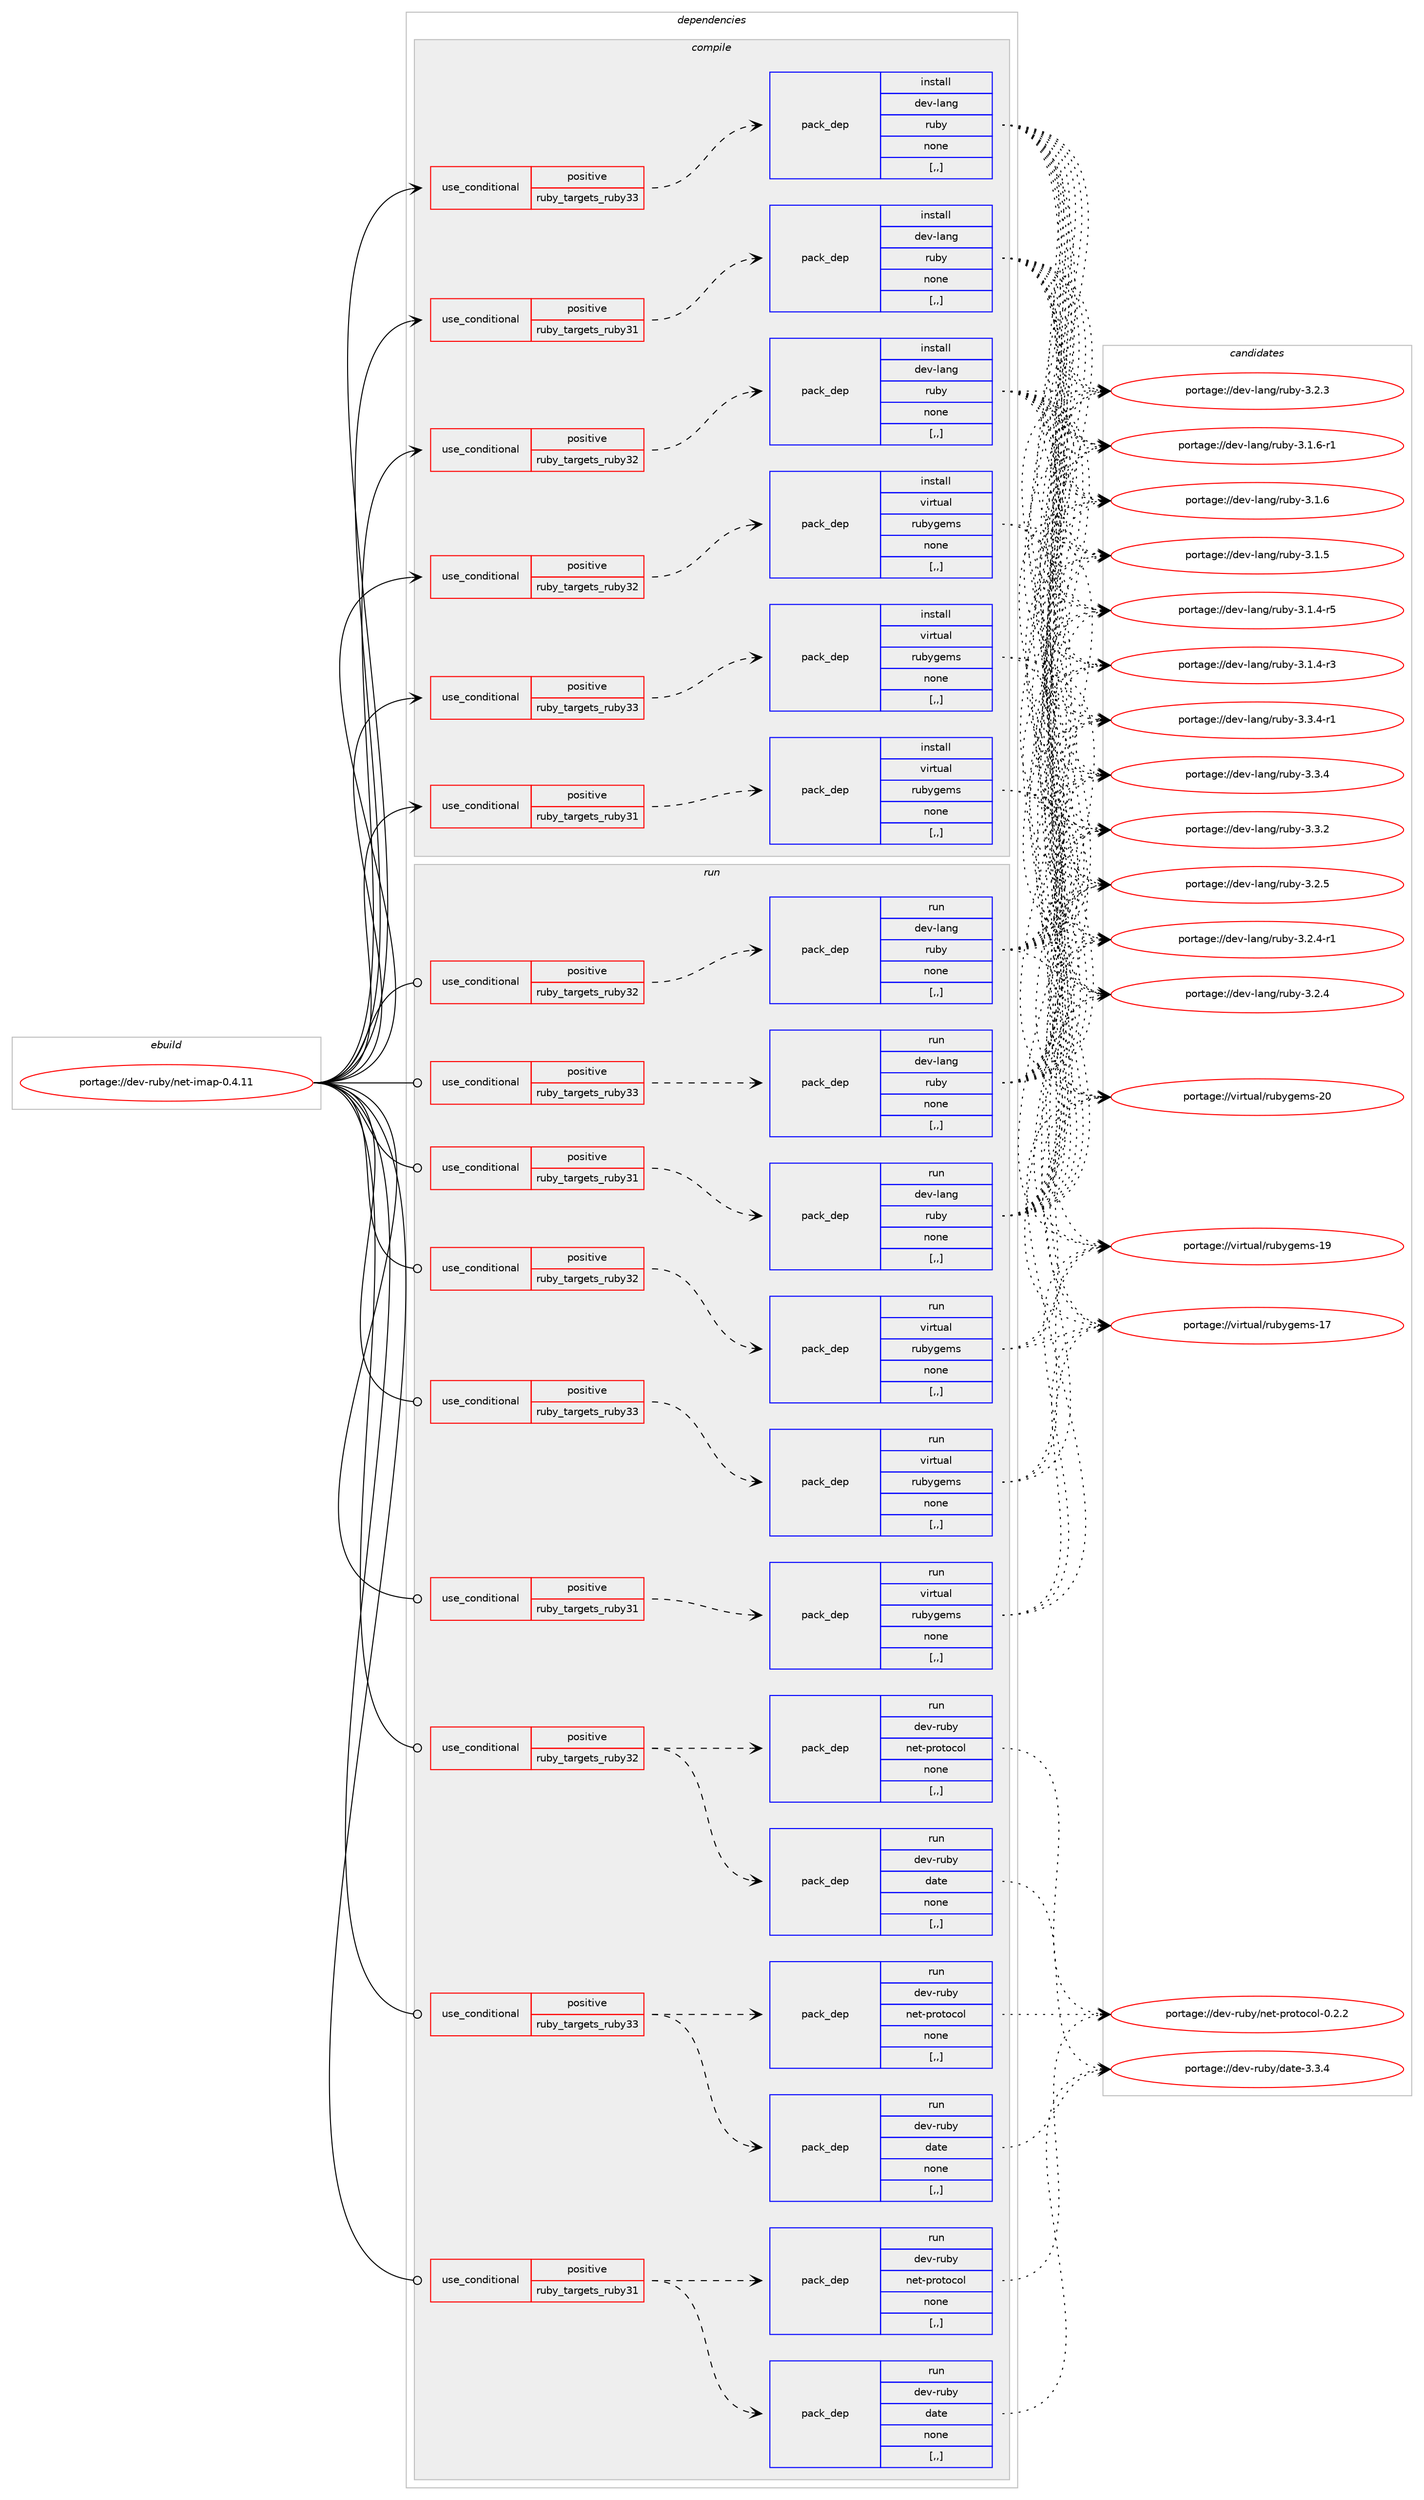 digraph prolog {

# *************
# Graph options
# *************

newrank=true;
concentrate=true;
compound=true;
graph [rankdir=LR,fontname=Helvetica,fontsize=10,ranksep=1.5];#, ranksep=2.5, nodesep=0.2];
edge  [arrowhead=vee];
node  [fontname=Helvetica,fontsize=10];

# **********
# The ebuild
# **********

subgraph cluster_leftcol {
color=gray;
label=<<i>ebuild</i>>;
id [label="portage://dev-ruby/net-imap-0.4.11", color=red, width=4, href="../dev-ruby/net-imap-0.4.11.svg"];
}

# ****************
# The dependencies
# ****************

subgraph cluster_midcol {
color=gray;
label=<<i>dependencies</i>>;
subgraph cluster_compile {
fillcolor="#eeeeee";
style=filled;
label=<<i>compile</i>>;
subgraph cond51607 {
dependency192124 [label=<<TABLE BORDER="0" CELLBORDER="1" CELLSPACING="0" CELLPADDING="4"><TR><TD ROWSPAN="3" CELLPADDING="10">use_conditional</TD></TR><TR><TD>positive</TD></TR><TR><TD>ruby_targets_ruby31</TD></TR></TABLE>>, shape=none, color=red];
subgraph pack139174 {
dependency192125 [label=<<TABLE BORDER="0" CELLBORDER="1" CELLSPACING="0" CELLPADDING="4" WIDTH="220"><TR><TD ROWSPAN="6" CELLPADDING="30">pack_dep</TD></TR><TR><TD WIDTH="110">install</TD></TR><TR><TD>dev-lang</TD></TR><TR><TD>ruby</TD></TR><TR><TD>none</TD></TR><TR><TD>[,,]</TD></TR></TABLE>>, shape=none, color=blue];
}
dependency192124:e -> dependency192125:w [weight=20,style="dashed",arrowhead="vee"];
}
id:e -> dependency192124:w [weight=20,style="solid",arrowhead="vee"];
subgraph cond51608 {
dependency192126 [label=<<TABLE BORDER="0" CELLBORDER="1" CELLSPACING="0" CELLPADDING="4"><TR><TD ROWSPAN="3" CELLPADDING="10">use_conditional</TD></TR><TR><TD>positive</TD></TR><TR><TD>ruby_targets_ruby31</TD></TR></TABLE>>, shape=none, color=red];
subgraph pack139175 {
dependency192127 [label=<<TABLE BORDER="0" CELLBORDER="1" CELLSPACING="0" CELLPADDING="4" WIDTH="220"><TR><TD ROWSPAN="6" CELLPADDING="30">pack_dep</TD></TR><TR><TD WIDTH="110">install</TD></TR><TR><TD>virtual</TD></TR><TR><TD>rubygems</TD></TR><TR><TD>none</TD></TR><TR><TD>[,,]</TD></TR></TABLE>>, shape=none, color=blue];
}
dependency192126:e -> dependency192127:w [weight=20,style="dashed",arrowhead="vee"];
}
id:e -> dependency192126:w [weight=20,style="solid",arrowhead="vee"];
subgraph cond51609 {
dependency192128 [label=<<TABLE BORDER="0" CELLBORDER="1" CELLSPACING="0" CELLPADDING="4"><TR><TD ROWSPAN="3" CELLPADDING="10">use_conditional</TD></TR><TR><TD>positive</TD></TR><TR><TD>ruby_targets_ruby32</TD></TR></TABLE>>, shape=none, color=red];
subgraph pack139176 {
dependency192129 [label=<<TABLE BORDER="0" CELLBORDER="1" CELLSPACING="0" CELLPADDING="4" WIDTH="220"><TR><TD ROWSPAN="6" CELLPADDING="30">pack_dep</TD></TR><TR><TD WIDTH="110">install</TD></TR><TR><TD>dev-lang</TD></TR><TR><TD>ruby</TD></TR><TR><TD>none</TD></TR><TR><TD>[,,]</TD></TR></TABLE>>, shape=none, color=blue];
}
dependency192128:e -> dependency192129:w [weight=20,style="dashed",arrowhead="vee"];
}
id:e -> dependency192128:w [weight=20,style="solid",arrowhead="vee"];
subgraph cond51610 {
dependency192130 [label=<<TABLE BORDER="0" CELLBORDER="1" CELLSPACING="0" CELLPADDING="4"><TR><TD ROWSPAN="3" CELLPADDING="10">use_conditional</TD></TR><TR><TD>positive</TD></TR><TR><TD>ruby_targets_ruby32</TD></TR></TABLE>>, shape=none, color=red];
subgraph pack139177 {
dependency192131 [label=<<TABLE BORDER="0" CELLBORDER="1" CELLSPACING="0" CELLPADDING="4" WIDTH="220"><TR><TD ROWSPAN="6" CELLPADDING="30">pack_dep</TD></TR><TR><TD WIDTH="110">install</TD></TR><TR><TD>virtual</TD></TR><TR><TD>rubygems</TD></TR><TR><TD>none</TD></TR><TR><TD>[,,]</TD></TR></TABLE>>, shape=none, color=blue];
}
dependency192130:e -> dependency192131:w [weight=20,style="dashed",arrowhead="vee"];
}
id:e -> dependency192130:w [weight=20,style="solid",arrowhead="vee"];
subgraph cond51611 {
dependency192132 [label=<<TABLE BORDER="0" CELLBORDER="1" CELLSPACING="0" CELLPADDING="4"><TR><TD ROWSPAN="3" CELLPADDING="10">use_conditional</TD></TR><TR><TD>positive</TD></TR><TR><TD>ruby_targets_ruby33</TD></TR></TABLE>>, shape=none, color=red];
subgraph pack139178 {
dependency192133 [label=<<TABLE BORDER="0" CELLBORDER="1" CELLSPACING="0" CELLPADDING="4" WIDTH="220"><TR><TD ROWSPAN="6" CELLPADDING="30">pack_dep</TD></TR><TR><TD WIDTH="110">install</TD></TR><TR><TD>dev-lang</TD></TR><TR><TD>ruby</TD></TR><TR><TD>none</TD></TR><TR><TD>[,,]</TD></TR></TABLE>>, shape=none, color=blue];
}
dependency192132:e -> dependency192133:w [weight=20,style="dashed",arrowhead="vee"];
}
id:e -> dependency192132:w [weight=20,style="solid",arrowhead="vee"];
subgraph cond51612 {
dependency192134 [label=<<TABLE BORDER="0" CELLBORDER="1" CELLSPACING="0" CELLPADDING="4"><TR><TD ROWSPAN="3" CELLPADDING="10">use_conditional</TD></TR><TR><TD>positive</TD></TR><TR><TD>ruby_targets_ruby33</TD></TR></TABLE>>, shape=none, color=red];
subgraph pack139179 {
dependency192135 [label=<<TABLE BORDER="0" CELLBORDER="1" CELLSPACING="0" CELLPADDING="4" WIDTH="220"><TR><TD ROWSPAN="6" CELLPADDING="30">pack_dep</TD></TR><TR><TD WIDTH="110">install</TD></TR><TR><TD>virtual</TD></TR><TR><TD>rubygems</TD></TR><TR><TD>none</TD></TR><TR><TD>[,,]</TD></TR></TABLE>>, shape=none, color=blue];
}
dependency192134:e -> dependency192135:w [weight=20,style="dashed",arrowhead="vee"];
}
id:e -> dependency192134:w [weight=20,style="solid",arrowhead="vee"];
}
subgraph cluster_compileandrun {
fillcolor="#eeeeee";
style=filled;
label=<<i>compile and run</i>>;
}
subgraph cluster_run {
fillcolor="#eeeeee";
style=filled;
label=<<i>run</i>>;
subgraph cond51613 {
dependency192136 [label=<<TABLE BORDER="0" CELLBORDER="1" CELLSPACING="0" CELLPADDING="4"><TR><TD ROWSPAN="3" CELLPADDING="10">use_conditional</TD></TR><TR><TD>positive</TD></TR><TR><TD>ruby_targets_ruby31</TD></TR></TABLE>>, shape=none, color=red];
subgraph pack139180 {
dependency192137 [label=<<TABLE BORDER="0" CELLBORDER="1" CELLSPACING="0" CELLPADDING="4" WIDTH="220"><TR><TD ROWSPAN="6" CELLPADDING="30">pack_dep</TD></TR><TR><TD WIDTH="110">run</TD></TR><TR><TD>dev-lang</TD></TR><TR><TD>ruby</TD></TR><TR><TD>none</TD></TR><TR><TD>[,,]</TD></TR></TABLE>>, shape=none, color=blue];
}
dependency192136:e -> dependency192137:w [weight=20,style="dashed",arrowhead="vee"];
}
id:e -> dependency192136:w [weight=20,style="solid",arrowhead="odot"];
subgraph cond51614 {
dependency192138 [label=<<TABLE BORDER="0" CELLBORDER="1" CELLSPACING="0" CELLPADDING="4"><TR><TD ROWSPAN="3" CELLPADDING="10">use_conditional</TD></TR><TR><TD>positive</TD></TR><TR><TD>ruby_targets_ruby31</TD></TR></TABLE>>, shape=none, color=red];
subgraph pack139181 {
dependency192139 [label=<<TABLE BORDER="0" CELLBORDER="1" CELLSPACING="0" CELLPADDING="4" WIDTH="220"><TR><TD ROWSPAN="6" CELLPADDING="30">pack_dep</TD></TR><TR><TD WIDTH="110">run</TD></TR><TR><TD>dev-ruby</TD></TR><TR><TD>date</TD></TR><TR><TD>none</TD></TR><TR><TD>[,,]</TD></TR></TABLE>>, shape=none, color=blue];
}
dependency192138:e -> dependency192139:w [weight=20,style="dashed",arrowhead="vee"];
subgraph pack139182 {
dependency192140 [label=<<TABLE BORDER="0" CELLBORDER="1" CELLSPACING="0" CELLPADDING="4" WIDTH="220"><TR><TD ROWSPAN="6" CELLPADDING="30">pack_dep</TD></TR><TR><TD WIDTH="110">run</TD></TR><TR><TD>dev-ruby</TD></TR><TR><TD>net-protocol</TD></TR><TR><TD>none</TD></TR><TR><TD>[,,]</TD></TR></TABLE>>, shape=none, color=blue];
}
dependency192138:e -> dependency192140:w [weight=20,style="dashed",arrowhead="vee"];
}
id:e -> dependency192138:w [weight=20,style="solid",arrowhead="odot"];
subgraph cond51615 {
dependency192141 [label=<<TABLE BORDER="0" CELLBORDER="1" CELLSPACING="0" CELLPADDING="4"><TR><TD ROWSPAN="3" CELLPADDING="10">use_conditional</TD></TR><TR><TD>positive</TD></TR><TR><TD>ruby_targets_ruby31</TD></TR></TABLE>>, shape=none, color=red];
subgraph pack139183 {
dependency192142 [label=<<TABLE BORDER="0" CELLBORDER="1" CELLSPACING="0" CELLPADDING="4" WIDTH="220"><TR><TD ROWSPAN="6" CELLPADDING="30">pack_dep</TD></TR><TR><TD WIDTH="110">run</TD></TR><TR><TD>virtual</TD></TR><TR><TD>rubygems</TD></TR><TR><TD>none</TD></TR><TR><TD>[,,]</TD></TR></TABLE>>, shape=none, color=blue];
}
dependency192141:e -> dependency192142:w [weight=20,style="dashed",arrowhead="vee"];
}
id:e -> dependency192141:w [weight=20,style="solid",arrowhead="odot"];
subgraph cond51616 {
dependency192143 [label=<<TABLE BORDER="0" CELLBORDER="1" CELLSPACING="0" CELLPADDING="4"><TR><TD ROWSPAN="3" CELLPADDING="10">use_conditional</TD></TR><TR><TD>positive</TD></TR><TR><TD>ruby_targets_ruby32</TD></TR></TABLE>>, shape=none, color=red];
subgraph pack139184 {
dependency192144 [label=<<TABLE BORDER="0" CELLBORDER="1" CELLSPACING="0" CELLPADDING="4" WIDTH="220"><TR><TD ROWSPAN="6" CELLPADDING="30">pack_dep</TD></TR><TR><TD WIDTH="110">run</TD></TR><TR><TD>dev-lang</TD></TR><TR><TD>ruby</TD></TR><TR><TD>none</TD></TR><TR><TD>[,,]</TD></TR></TABLE>>, shape=none, color=blue];
}
dependency192143:e -> dependency192144:w [weight=20,style="dashed",arrowhead="vee"];
}
id:e -> dependency192143:w [weight=20,style="solid",arrowhead="odot"];
subgraph cond51617 {
dependency192145 [label=<<TABLE BORDER="0" CELLBORDER="1" CELLSPACING="0" CELLPADDING="4"><TR><TD ROWSPAN="3" CELLPADDING="10">use_conditional</TD></TR><TR><TD>positive</TD></TR><TR><TD>ruby_targets_ruby32</TD></TR></TABLE>>, shape=none, color=red];
subgraph pack139185 {
dependency192146 [label=<<TABLE BORDER="0" CELLBORDER="1" CELLSPACING="0" CELLPADDING="4" WIDTH="220"><TR><TD ROWSPAN="6" CELLPADDING="30">pack_dep</TD></TR><TR><TD WIDTH="110">run</TD></TR><TR><TD>dev-ruby</TD></TR><TR><TD>date</TD></TR><TR><TD>none</TD></TR><TR><TD>[,,]</TD></TR></TABLE>>, shape=none, color=blue];
}
dependency192145:e -> dependency192146:w [weight=20,style="dashed",arrowhead="vee"];
subgraph pack139186 {
dependency192147 [label=<<TABLE BORDER="0" CELLBORDER="1" CELLSPACING="0" CELLPADDING="4" WIDTH="220"><TR><TD ROWSPAN="6" CELLPADDING="30">pack_dep</TD></TR><TR><TD WIDTH="110">run</TD></TR><TR><TD>dev-ruby</TD></TR><TR><TD>net-protocol</TD></TR><TR><TD>none</TD></TR><TR><TD>[,,]</TD></TR></TABLE>>, shape=none, color=blue];
}
dependency192145:e -> dependency192147:w [weight=20,style="dashed",arrowhead="vee"];
}
id:e -> dependency192145:w [weight=20,style="solid",arrowhead="odot"];
subgraph cond51618 {
dependency192148 [label=<<TABLE BORDER="0" CELLBORDER="1" CELLSPACING="0" CELLPADDING="4"><TR><TD ROWSPAN="3" CELLPADDING="10">use_conditional</TD></TR><TR><TD>positive</TD></TR><TR><TD>ruby_targets_ruby32</TD></TR></TABLE>>, shape=none, color=red];
subgraph pack139187 {
dependency192149 [label=<<TABLE BORDER="0" CELLBORDER="1" CELLSPACING="0" CELLPADDING="4" WIDTH="220"><TR><TD ROWSPAN="6" CELLPADDING="30">pack_dep</TD></TR><TR><TD WIDTH="110">run</TD></TR><TR><TD>virtual</TD></TR><TR><TD>rubygems</TD></TR><TR><TD>none</TD></TR><TR><TD>[,,]</TD></TR></TABLE>>, shape=none, color=blue];
}
dependency192148:e -> dependency192149:w [weight=20,style="dashed",arrowhead="vee"];
}
id:e -> dependency192148:w [weight=20,style="solid",arrowhead="odot"];
subgraph cond51619 {
dependency192150 [label=<<TABLE BORDER="0" CELLBORDER="1" CELLSPACING="0" CELLPADDING="4"><TR><TD ROWSPAN="3" CELLPADDING="10">use_conditional</TD></TR><TR><TD>positive</TD></TR><TR><TD>ruby_targets_ruby33</TD></TR></TABLE>>, shape=none, color=red];
subgraph pack139188 {
dependency192151 [label=<<TABLE BORDER="0" CELLBORDER="1" CELLSPACING="0" CELLPADDING="4" WIDTH="220"><TR><TD ROWSPAN="6" CELLPADDING="30">pack_dep</TD></TR><TR><TD WIDTH="110">run</TD></TR><TR><TD>dev-lang</TD></TR><TR><TD>ruby</TD></TR><TR><TD>none</TD></TR><TR><TD>[,,]</TD></TR></TABLE>>, shape=none, color=blue];
}
dependency192150:e -> dependency192151:w [weight=20,style="dashed",arrowhead="vee"];
}
id:e -> dependency192150:w [weight=20,style="solid",arrowhead="odot"];
subgraph cond51620 {
dependency192152 [label=<<TABLE BORDER="0" CELLBORDER="1" CELLSPACING="0" CELLPADDING="4"><TR><TD ROWSPAN="3" CELLPADDING="10">use_conditional</TD></TR><TR><TD>positive</TD></TR><TR><TD>ruby_targets_ruby33</TD></TR></TABLE>>, shape=none, color=red];
subgraph pack139189 {
dependency192153 [label=<<TABLE BORDER="0" CELLBORDER="1" CELLSPACING="0" CELLPADDING="4" WIDTH="220"><TR><TD ROWSPAN="6" CELLPADDING="30">pack_dep</TD></TR><TR><TD WIDTH="110">run</TD></TR><TR><TD>dev-ruby</TD></TR><TR><TD>date</TD></TR><TR><TD>none</TD></TR><TR><TD>[,,]</TD></TR></TABLE>>, shape=none, color=blue];
}
dependency192152:e -> dependency192153:w [weight=20,style="dashed",arrowhead="vee"];
subgraph pack139190 {
dependency192154 [label=<<TABLE BORDER="0" CELLBORDER="1" CELLSPACING="0" CELLPADDING="4" WIDTH="220"><TR><TD ROWSPAN="6" CELLPADDING="30">pack_dep</TD></TR><TR><TD WIDTH="110">run</TD></TR><TR><TD>dev-ruby</TD></TR><TR><TD>net-protocol</TD></TR><TR><TD>none</TD></TR><TR><TD>[,,]</TD></TR></TABLE>>, shape=none, color=blue];
}
dependency192152:e -> dependency192154:w [weight=20,style="dashed",arrowhead="vee"];
}
id:e -> dependency192152:w [weight=20,style="solid",arrowhead="odot"];
subgraph cond51621 {
dependency192155 [label=<<TABLE BORDER="0" CELLBORDER="1" CELLSPACING="0" CELLPADDING="4"><TR><TD ROWSPAN="3" CELLPADDING="10">use_conditional</TD></TR><TR><TD>positive</TD></TR><TR><TD>ruby_targets_ruby33</TD></TR></TABLE>>, shape=none, color=red];
subgraph pack139191 {
dependency192156 [label=<<TABLE BORDER="0" CELLBORDER="1" CELLSPACING="0" CELLPADDING="4" WIDTH="220"><TR><TD ROWSPAN="6" CELLPADDING="30">pack_dep</TD></TR><TR><TD WIDTH="110">run</TD></TR><TR><TD>virtual</TD></TR><TR><TD>rubygems</TD></TR><TR><TD>none</TD></TR><TR><TD>[,,]</TD></TR></TABLE>>, shape=none, color=blue];
}
dependency192155:e -> dependency192156:w [weight=20,style="dashed",arrowhead="vee"];
}
id:e -> dependency192155:w [weight=20,style="solid",arrowhead="odot"];
}
}

# **************
# The candidates
# **************

subgraph cluster_choices {
rank=same;
color=gray;
label=<<i>candidates</i>>;

subgraph choice139174 {
color=black;
nodesep=1;
choice100101118451089711010347114117981214551465146524511449 [label="portage://dev-lang/ruby-3.3.4-r1", color=red, width=4,href="../dev-lang/ruby-3.3.4-r1.svg"];
choice10010111845108971101034711411798121455146514652 [label="portage://dev-lang/ruby-3.3.4", color=red, width=4,href="../dev-lang/ruby-3.3.4.svg"];
choice10010111845108971101034711411798121455146514650 [label="portage://dev-lang/ruby-3.3.2", color=red, width=4,href="../dev-lang/ruby-3.3.2.svg"];
choice10010111845108971101034711411798121455146504653 [label="portage://dev-lang/ruby-3.2.5", color=red, width=4,href="../dev-lang/ruby-3.2.5.svg"];
choice100101118451089711010347114117981214551465046524511449 [label="portage://dev-lang/ruby-3.2.4-r1", color=red, width=4,href="../dev-lang/ruby-3.2.4-r1.svg"];
choice10010111845108971101034711411798121455146504652 [label="portage://dev-lang/ruby-3.2.4", color=red, width=4,href="../dev-lang/ruby-3.2.4.svg"];
choice10010111845108971101034711411798121455146504651 [label="portage://dev-lang/ruby-3.2.3", color=red, width=4,href="../dev-lang/ruby-3.2.3.svg"];
choice100101118451089711010347114117981214551464946544511449 [label="portage://dev-lang/ruby-3.1.6-r1", color=red, width=4,href="../dev-lang/ruby-3.1.6-r1.svg"];
choice10010111845108971101034711411798121455146494654 [label="portage://dev-lang/ruby-3.1.6", color=red, width=4,href="../dev-lang/ruby-3.1.6.svg"];
choice10010111845108971101034711411798121455146494653 [label="portage://dev-lang/ruby-3.1.5", color=red, width=4,href="../dev-lang/ruby-3.1.5.svg"];
choice100101118451089711010347114117981214551464946524511453 [label="portage://dev-lang/ruby-3.1.4-r5", color=red, width=4,href="../dev-lang/ruby-3.1.4-r5.svg"];
choice100101118451089711010347114117981214551464946524511451 [label="portage://dev-lang/ruby-3.1.4-r3", color=red, width=4,href="../dev-lang/ruby-3.1.4-r3.svg"];
dependency192125:e -> choice100101118451089711010347114117981214551465146524511449:w [style=dotted,weight="100"];
dependency192125:e -> choice10010111845108971101034711411798121455146514652:w [style=dotted,weight="100"];
dependency192125:e -> choice10010111845108971101034711411798121455146514650:w [style=dotted,weight="100"];
dependency192125:e -> choice10010111845108971101034711411798121455146504653:w [style=dotted,weight="100"];
dependency192125:e -> choice100101118451089711010347114117981214551465046524511449:w [style=dotted,weight="100"];
dependency192125:e -> choice10010111845108971101034711411798121455146504652:w [style=dotted,weight="100"];
dependency192125:e -> choice10010111845108971101034711411798121455146504651:w [style=dotted,weight="100"];
dependency192125:e -> choice100101118451089711010347114117981214551464946544511449:w [style=dotted,weight="100"];
dependency192125:e -> choice10010111845108971101034711411798121455146494654:w [style=dotted,weight="100"];
dependency192125:e -> choice10010111845108971101034711411798121455146494653:w [style=dotted,weight="100"];
dependency192125:e -> choice100101118451089711010347114117981214551464946524511453:w [style=dotted,weight="100"];
dependency192125:e -> choice100101118451089711010347114117981214551464946524511451:w [style=dotted,weight="100"];
}
subgraph choice139175 {
color=black;
nodesep=1;
choice118105114116117971084711411798121103101109115455048 [label="portage://virtual/rubygems-20", color=red, width=4,href="../virtual/rubygems-20.svg"];
choice118105114116117971084711411798121103101109115454957 [label="portage://virtual/rubygems-19", color=red, width=4,href="../virtual/rubygems-19.svg"];
choice118105114116117971084711411798121103101109115454955 [label="portage://virtual/rubygems-17", color=red, width=4,href="../virtual/rubygems-17.svg"];
dependency192127:e -> choice118105114116117971084711411798121103101109115455048:w [style=dotted,weight="100"];
dependency192127:e -> choice118105114116117971084711411798121103101109115454957:w [style=dotted,weight="100"];
dependency192127:e -> choice118105114116117971084711411798121103101109115454955:w [style=dotted,weight="100"];
}
subgraph choice139176 {
color=black;
nodesep=1;
choice100101118451089711010347114117981214551465146524511449 [label="portage://dev-lang/ruby-3.3.4-r1", color=red, width=4,href="../dev-lang/ruby-3.3.4-r1.svg"];
choice10010111845108971101034711411798121455146514652 [label="portage://dev-lang/ruby-3.3.4", color=red, width=4,href="../dev-lang/ruby-3.3.4.svg"];
choice10010111845108971101034711411798121455146514650 [label="portage://dev-lang/ruby-3.3.2", color=red, width=4,href="../dev-lang/ruby-3.3.2.svg"];
choice10010111845108971101034711411798121455146504653 [label="portage://dev-lang/ruby-3.2.5", color=red, width=4,href="../dev-lang/ruby-3.2.5.svg"];
choice100101118451089711010347114117981214551465046524511449 [label="portage://dev-lang/ruby-3.2.4-r1", color=red, width=4,href="../dev-lang/ruby-3.2.4-r1.svg"];
choice10010111845108971101034711411798121455146504652 [label="portage://dev-lang/ruby-3.2.4", color=red, width=4,href="../dev-lang/ruby-3.2.4.svg"];
choice10010111845108971101034711411798121455146504651 [label="portage://dev-lang/ruby-3.2.3", color=red, width=4,href="../dev-lang/ruby-3.2.3.svg"];
choice100101118451089711010347114117981214551464946544511449 [label="portage://dev-lang/ruby-3.1.6-r1", color=red, width=4,href="../dev-lang/ruby-3.1.6-r1.svg"];
choice10010111845108971101034711411798121455146494654 [label="portage://dev-lang/ruby-3.1.6", color=red, width=4,href="../dev-lang/ruby-3.1.6.svg"];
choice10010111845108971101034711411798121455146494653 [label="portage://dev-lang/ruby-3.1.5", color=red, width=4,href="../dev-lang/ruby-3.1.5.svg"];
choice100101118451089711010347114117981214551464946524511453 [label="portage://dev-lang/ruby-3.1.4-r5", color=red, width=4,href="../dev-lang/ruby-3.1.4-r5.svg"];
choice100101118451089711010347114117981214551464946524511451 [label="portage://dev-lang/ruby-3.1.4-r3", color=red, width=4,href="../dev-lang/ruby-3.1.4-r3.svg"];
dependency192129:e -> choice100101118451089711010347114117981214551465146524511449:w [style=dotted,weight="100"];
dependency192129:e -> choice10010111845108971101034711411798121455146514652:w [style=dotted,weight="100"];
dependency192129:e -> choice10010111845108971101034711411798121455146514650:w [style=dotted,weight="100"];
dependency192129:e -> choice10010111845108971101034711411798121455146504653:w [style=dotted,weight="100"];
dependency192129:e -> choice100101118451089711010347114117981214551465046524511449:w [style=dotted,weight="100"];
dependency192129:e -> choice10010111845108971101034711411798121455146504652:w [style=dotted,weight="100"];
dependency192129:e -> choice10010111845108971101034711411798121455146504651:w [style=dotted,weight="100"];
dependency192129:e -> choice100101118451089711010347114117981214551464946544511449:w [style=dotted,weight="100"];
dependency192129:e -> choice10010111845108971101034711411798121455146494654:w [style=dotted,weight="100"];
dependency192129:e -> choice10010111845108971101034711411798121455146494653:w [style=dotted,weight="100"];
dependency192129:e -> choice100101118451089711010347114117981214551464946524511453:w [style=dotted,weight="100"];
dependency192129:e -> choice100101118451089711010347114117981214551464946524511451:w [style=dotted,weight="100"];
}
subgraph choice139177 {
color=black;
nodesep=1;
choice118105114116117971084711411798121103101109115455048 [label="portage://virtual/rubygems-20", color=red, width=4,href="../virtual/rubygems-20.svg"];
choice118105114116117971084711411798121103101109115454957 [label="portage://virtual/rubygems-19", color=red, width=4,href="../virtual/rubygems-19.svg"];
choice118105114116117971084711411798121103101109115454955 [label="portage://virtual/rubygems-17", color=red, width=4,href="../virtual/rubygems-17.svg"];
dependency192131:e -> choice118105114116117971084711411798121103101109115455048:w [style=dotted,weight="100"];
dependency192131:e -> choice118105114116117971084711411798121103101109115454957:w [style=dotted,weight="100"];
dependency192131:e -> choice118105114116117971084711411798121103101109115454955:w [style=dotted,weight="100"];
}
subgraph choice139178 {
color=black;
nodesep=1;
choice100101118451089711010347114117981214551465146524511449 [label="portage://dev-lang/ruby-3.3.4-r1", color=red, width=4,href="../dev-lang/ruby-3.3.4-r1.svg"];
choice10010111845108971101034711411798121455146514652 [label="portage://dev-lang/ruby-3.3.4", color=red, width=4,href="../dev-lang/ruby-3.3.4.svg"];
choice10010111845108971101034711411798121455146514650 [label="portage://dev-lang/ruby-3.3.2", color=red, width=4,href="../dev-lang/ruby-3.3.2.svg"];
choice10010111845108971101034711411798121455146504653 [label="portage://dev-lang/ruby-3.2.5", color=red, width=4,href="../dev-lang/ruby-3.2.5.svg"];
choice100101118451089711010347114117981214551465046524511449 [label="portage://dev-lang/ruby-3.2.4-r1", color=red, width=4,href="../dev-lang/ruby-3.2.4-r1.svg"];
choice10010111845108971101034711411798121455146504652 [label="portage://dev-lang/ruby-3.2.4", color=red, width=4,href="../dev-lang/ruby-3.2.4.svg"];
choice10010111845108971101034711411798121455146504651 [label="portage://dev-lang/ruby-3.2.3", color=red, width=4,href="../dev-lang/ruby-3.2.3.svg"];
choice100101118451089711010347114117981214551464946544511449 [label="portage://dev-lang/ruby-3.1.6-r1", color=red, width=4,href="../dev-lang/ruby-3.1.6-r1.svg"];
choice10010111845108971101034711411798121455146494654 [label="portage://dev-lang/ruby-3.1.6", color=red, width=4,href="../dev-lang/ruby-3.1.6.svg"];
choice10010111845108971101034711411798121455146494653 [label="portage://dev-lang/ruby-3.1.5", color=red, width=4,href="../dev-lang/ruby-3.1.5.svg"];
choice100101118451089711010347114117981214551464946524511453 [label="portage://dev-lang/ruby-3.1.4-r5", color=red, width=4,href="../dev-lang/ruby-3.1.4-r5.svg"];
choice100101118451089711010347114117981214551464946524511451 [label="portage://dev-lang/ruby-3.1.4-r3", color=red, width=4,href="../dev-lang/ruby-3.1.4-r3.svg"];
dependency192133:e -> choice100101118451089711010347114117981214551465146524511449:w [style=dotted,weight="100"];
dependency192133:e -> choice10010111845108971101034711411798121455146514652:w [style=dotted,weight="100"];
dependency192133:e -> choice10010111845108971101034711411798121455146514650:w [style=dotted,weight="100"];
dependency192133:e -> choice10010111845108971101034711411798121455146504653:w [style=dotted,weight="100"];
dependency192133:e -> choice100101118451089711010347114117981214551465046524511449:w [style=dotted,weight="100"];
dependency192133:e -> choice10010111845108971101034711411798121455146504652:w [style=dotted,weight="100"];
dependency192133:e -> choice10010111845108971101034711411798121455146504651:w [style=dotted,weight="100"];
dependency192133:e -> choice100101118451089711010347114117981214551464946544511449:w [style=dotted,weight="100"];
dependency192133:e -> choice10010111845108971101034711411798121455146494654:w [style=dotted,weight="100"];
dependency192133:e -> choice10010111845108971101034711411798121455146494653:w [style=dotted,weight="100"];
dependency192133:e -> choice100101118451089711010347114117981214551464946524511453:w [style=dotted,weight="100"];
dependency192133:e -> choice100101118451089711010347114117981214551464946524511451:w [style=dotted,weight="100"];
}
subgraph choice139179 {
color=black;
nodesep=1;
choice118105114116117971084711411798121103101109115455048 [label="portage://virtual/rubygems-20", color=red, width=4,href="../virtual/rubygems-20.svg"];
choice118105114116117971084711411798121103101109115454957 [label="portage://virtual/rubygems-19", color=red, width=4,href="../virtual/rubygems-19.svg"];
choice118105114116117971084711411798121103101109115454955 [label="portage://virtual/rubygems-17", color=red, width=4,href="../virtual/rubygems-17.svg"];
dependency192135:e -> choice118105114116117971084711411798121103101109115455048:w [style=dotted,weight="100"];
dependency192135:e -> choice118105114116117971084711411798121103101109115454957:w [style=dotted,weight="100"];
dependency192135:e -> choice118105114116117971084711411798121103101109115454955:w [style=dotted,weight="100"];
}
subgraph choice139180 {
color=black;
nodesep=1;
choice100101118451089711010347114117981214551465146524511449 [label="portage://dev-lang/ruby-3.3.4-r1", color=red, width=4,href="../dev-lang/ruby-3.3.4-r1.svg"];
choice10010111845108971101034711411798121455146514652 [label="portage://dev-lang/ruby-3.3.4", color=red, width=4,href="../dev-lang/ruby-3.3.4.svg"];
choice10010111845108971101034711411798121455146514650 [label="portage://dev-lang/ruby-3.3.2", color=red, width=4,href="../dev-lang/ruby-3.3.2.svg"];
choice10010111845108971101034711411798121455146504653 [label="portage://dev-lang/ruby-3.2.5", color=red, width=4,href="../dev-lang/ruby-3.2.5.svg"];
choice100101118451089711010347114117981214551465046524511449 [label="portage://dev-lang/ruby-3.2.4-r1", color=red, width=4,href="../dev-lang/ruby-3.2.4-r1.svg"];
choice10010111845108971101034711411798121455146504652 [label="portage://dev-lang/ruby-3.2.4", color=red, width=4,href="../dev-lang/ruby-3.2.4.svg"];
choice10010111845108971101034711411798121455146504651 [label="portage://dev-lang/ruby-3.2.3", color=red, width=4,href="../dev-lang/ruby-3.2.3.svg"];
choice100101118451089711010347114117981214551464946544511449 [label="portage://dev-lang/ruby-3.1.6-r1", color=red, width=4,href="../dev-lang/ruby-3.1.6-r1.svg"];
choice10010111845108971101034711411798121455146494654 [label="portage://dev-lang/ruby-3.1.6", color=red, width=4,href="../dev-lang/ruby-3.1.6.svg"];
choice10010111845108971101034711411798121455146494653 [label="portage://dev-lang/ruby-3.1.5", color=red, width=4,href="../dev-lang/ruby-3.1.5.svg"];
choice100101118451089711010347114117981214551464946524511453 [label="portage://dev-lang/ruby-3.1.4-r5", color=red, width=4,href="../dev-lang/ruby-3.1.4-r5.svg"];
choice100101118451089711010347114117981214551464946524511451 [label="portage://dev-lang/ruby-3.1.4-r3", color=red, width=4,href="../dev-lang/ruby-3.1.4-r3.svg"];
dependency192137:e -> choice100101118451089711010347114117981214551465146524511449:w [style=dotted,weight="100"];
dependency192137:e -> choice10010111845108971101034711411798121455146514652:w [style=dotted,weight="100"];
dependency192137:e -> choice10010111845108971101034711411798121455146514650:w [style=dotted,weight="100"];
dependency192137:e -> choice10010111845108971101034711411798121455146504653:w [style=dotted,weight="100"];
dependency192137:e -> choice100101118451089711010347114117981214551465046524511449:w [style=dotted,weight="100"];
dependency192137:e -> choice10010111845108971101034711411798121455146504652:w [style=dotted,weight="100"];
dependency192137:e -> choice10010111845108971101034711411798121455146504651:w [style=dotted,weight="100"];
dependency192137:e -> choice100101118451089711010347114117981214551464946544511449:w [style=dotted,weight="100"];
dependency192137:e -> choice10010111845108971101034711411798121455146494654:w [style=dotted,weight="100"];
dependency192137:e -> choice10010111845108971101034711411798121455146494653:w [style=dotted,weight="100"];
dependency192137:e -> choice100101118451089711010347114117981214551464946524511453:w [style=dotted,weight="100"];
dependency192137:e -> choice100101118451089711010347114117981214551464946524511451:w [style=dotted,weight="100"];
}
subgraph choice139181 {
color=black;
nodesep=1;
choice10010111845114117981214710097116101455146514652 [label="portage://dev-ruby/date-3.3.4", color=red, width=4,href="../dev-ruby/date-3.3.4.svg"];
dependency192139:e -> choice10010111845114117981214710097116101455146514652:w [style=dotted,weight="100"];
}
subgraph choice139182 {
color=black;
nodesep=1;
choice1001011184511411798121471101011164511211411111611199111108454846504650 [label="portage://dev-ruby/net-protocol-0.2.2", color=red, width=4,href="../dev-ruby/net-protocol-0.2.2.svg"];
dependency192140:e -> choice1001011184511411798121471101011164511211411111611199111108454846504650:w [style=dotted,weight="100"];
}
subgraph choice139183 {
color=black;
nodesep=1;
choice118105114116117971084711411798121103101109115455048 [label="portage://virtual/rubygems-20", color=red, width=4,href="../virtual/rubygems-20.svg"];
choice118105114116117971084711411798121103101109115454957 [label="portage://virtual/rubygems-19", color=red, width=4,href="../virtual/rubygems-19.svg"];
choice118105114116117971084711411798121103101109115454955 [label="portage://virtual/rubygems-17", color=red, width=4,href="../virtual/rubygems-17.svg"];
dependency192142:e -> choice118105114116117971084711411798121103101109115455048:w [style=dotted,weight="100"];
dependency192142:e -> choice118105114116117971084711411798121103101109115454957:w [style=dotted,weight="100"];
dependency192142:e -> choice118105114116117971084711411798121103101109115454955:w [style=dotted,weight="100"];
}
subgraph choice139184 {
color=black;
nodesep=1;
choice100101118451089711010347114117981214551465146524511449 [label="portage://dev-lang/ruby-3.3.4-r1", color=red, width=4,href="../dev-lang/ruby-3.3.4-r1.svg"];
choice10010111845108971101034711411798121455146514652 [label="portage://dev-lang/ruby-3.3.4", color=red, width=4,href="../dev-lang/ruby-3.3.4.svg"];
choice10010111845108971101034711411798121455146514650 [label="portage://dev-lang/ruby-3.3.2", color=red, width=4,href="../dev-lang/ruby-3.3.2.svg"];
choice10010111845108971101034711411798121455146504653 [label="portage://dev-lang/ruby-3.2.5", color=red, width=4,href="../dev-lang/ruby-3.2.5.svg"];
choice100101118451089711010347114117981214551465046524511449 [label="portage://dev-lang/ruby-3.2.4-r1", color=red, width=4,href="../dev-lang/ruby-3.2.4-r1.svg"];
choice10010111845108971101034711411798121455146504652 [label="portage://dev-lang/ruby-3.2.4", color=red, width=4,href="../dev-lang/ruby-3.2.4.svg"];
choice10010111845108971101034711411798121455146504651 [label="portage://dev-lang/ruby-3.2.3", color=red, width=4,href="../dev-lang/ruby-3.2.3.svg"];
choice100101118451089711010347114117981214551464946544511449 [label="portage://dev-lang/ruby-3.1.6-r1", color=red, width=4,href="../dev-lang/ruby-3.1.6-r1.svg"];
choice10010111845108971101034711411798121455146494654 [label="portage://dev-lang/ruby-3.1.6", color=red, width=4,href="../dev-lang/ruby-3.1.6.svg"];
choice10010111845108971101034711411798121455146494653 [label="portage://dev-lang/ruby-3.1.5", color=red, width=4,href="../dev-lang/ruby-3.1.5.svg"];
choice100101118451089711010347114117981214551464946524511453 [label="portage://dev-lang/ruby-3.1.4-r5", color=red, width=4,href="../dev-lang/ruby-3.1.4-r5.svg"];
choice100101118451089711010347114117981214551464946524511451 [label="portage://dev-lang/ruby-3.1.4-r3", color=red, width=4,href="../dev-lang/ruby-3.1.4-r3.svg"];
dependency192144:e -> choice100101118451089711010347114117981214551465146524511449:w [style=dotted,weight="100"];
dependency192144:e -> choice10010111845108971101034711411798121455146514652:w [style=dotted,weight="100"];
dependency192144:e -> choice10010111845108971101034711411798121455146514650:w [style=dotted,weight="100"];
dependency192144:e -> choice10010111845108971101034711411798121455146504653:w [style=dotted,weight="100"];
dependency192144:e -> choice100101118451089711010347114117981214551465046524511449:w [style=dotted,weight="100"];
dependency192144:e -> choice10010111845108971101034711411798121455146504652:w [style=dotted,weight="100"];
dependency192144:e -> choice10010111845108971101034711411798121455146504651:w [style=dotted,weight="100"];
dependency192144:e -> choice100101118451089711010347114117981214551464946544511449:w [style=dotted,weight="100"];
dependency192144:e -> choice10010111845108971101034711411798121455146494654:w [style=dotted,weight="100"];
dependency192144:e -> choice10010111845108971101034711411798121455146494653:w [style=dotted,weight="100"];
dependency192144:e -> choice100101118451089711010347114117981214551464946524511453:w [style=dotted,weight="100"];
dependency192144:e -> choice100101118451089711010347114117981214551464946524511451:w [style=dotted,weight="100"];
}
subgraph choice139185 {
color=black;
nodesep=1;
choice10010111845114117981214710097116101455146514652 [label="portage://dev-ruby/date-3.3.4", color=red, width=4,href="../dev-ruby/date-3.3.4.svg"];
dependency192146:e -> choice10010111845114117981214710097116101455146514652:w [style=dotted,weight="100"];
}
subgraph choice139186 {
color=black;
nodesep=1;
choice1001011184511411798121471101011164511211411111611199111108454846504650 [label="portage://dev-ruby/net-protocol-0.2.2", color=red, width=4,href="../dev-ruby/net-protocol-0.2.2.svg"];
dependency192147:e -> choice1001011184511411798121471101011164511211411111611199111108454846504650:w [style=dotted,weight="100"];
}
subgraph choice139187 {
color=black;
nodesep=1;
choice118105114116117971084711411798121103101109115455048 [label="portage://virtual/rubygems-20", color=red, width=4,href="../virtual/rubygems-20.svg"];
choice118105114116117971084711411798121103101109115454957 [label="portage://virtual/rubygems-19", color=red, width=4,href="../virtual/rubygems-19.svg"];
choice118105114116117971084711411798121103101109115454955 [label="portage://virtual/rubygems-17", color=red, width=4,href="../virtual/rubygems-17.svg"];
dependency192149:e -> choice118105114116117971084711411798121103101109115455048:w [style=dotted,weight="100"];
dependency192149:e -> choice118105114116117971084711411798121103101109115454957:w [style=dotted,weight="100"];
dependency192149:e -> choice118105114116117971084711411798121103101109115454955:w [style=dotted,weight="100"];
}
subgraph choice139188 {
color=black;
nodesep=1;
choice100101118451089711010347114117981214551465146524511449 [label="portage://dev-lang/ruby-3.3.4-r1", color=red, width=4,href="../dev-lang/ruby-3.3.4-r1.svg"];
choice10010111845108971101034711411798121455146514652 [label="portage://dev-lang/ruby-3.3.4", color=red, width=4,href="../dev-lang/ruby-3.3.4.svg"];
choice10010111845108971101034711411798121455146514650 [label="portage://dev-lang/ruby-3.3.2", color=red, width=4,href="../dev-lang/ruby-3.3.2.svg"];
choice10010111845108971101034711411798121455146504653 [label="portage://dev-lang/ruby-3.2.5", color=red, width=4,href="../dev-lang/ruby-3.2.5.svg"];
choice100101118451089711010347114117981214551465046524511449 [label="portage://dev-lang/ruby-3.2.4-r1", color=red, width=4,href="../dev-lang/ruby-3.2.4-r1.svg"];
choice10010111845108971101034711411798121455146504652 [label="portage://dev-lang/ruby-3.2.4", color=red, width=4,href="../dev-lang/ruby-3.2.4.svg"];
choice10010111845108971101034711411798121455146504651 [label="portage://dev-lang/ruby-3.2.3", color=red, width=4,href="../dev-lang/ruby-3.2.3.svg"];
choice100101118451089711010347114117981214551464946544511449 [label="portage://dev-lang/ruby-3.1.6-r1", color=red, width=4,href="../dev-lang/ruby-3.1.6-r1.svg"];
choice10010111845108971101034711411798121455146494654 [label="portage://dev-lang/ruby-3.1.6", color=red, width=4,href="../dev-lang/ruby-3.1.6.svg"];
choice10010111845108971101034711411798121455146494653 [label="portage://dev-lang/ruby-3.1.5", color=red, width=4,href="../dev-lang/ruby-3.1.5.svg"];
choice100101118451089711010347114117981214551464946524511453 [label="portage://dev-lang/ruby-3.1.4-r5", color=red, width=4,href="../dev-lang/ruby-3.1.4-r5.svg"];
choice100101118451089711010347114117981214551464946524511451 [label="portage://dev-lang/ruby-3.1.4-r3", color=red, width=4,href="../dev-lang/ruby-3.1.4-r3.svg"];
dependency192151:e -> choice100101118451089711010347114117981214551465146524511449:w [style=dotted,weight="100"];
dependency192151:e -> choice10010111845108971101034711411798121455146514652:w [style=dotted,weight="100"];
dependency192151:e -> choice10010111845108971101034711411798121455146514650:w [style=dotted,weight="100"];
dependency192151:e -> choice10010111845108971101034711411798121455146504653:w [style=dotted,weight="100"];
dependency192151:e -> choice100101118451089711010347114117981214551465046524511449:w [style=dotted,weight="100"];
dependency192151:e -> choice10010111845108971101034711411798121455146504652:w [style=dotted,weight="100"];
dependency192151:e -> choice10010111845108971101034711411798121455146504651:w [style=dotted,weight="100"];
dependency192151:e -> choice100101118451089711010347114117981214551464946544511449:w [style=dotted,weight="100"];
dependency192151:e -> choice10010111845108971101034711411798121455146494654:w [style=dotted,weight="100"];
dependency192151:e -> choice10010111845108971101034711411798121455146494653:w [style=dotted,weight="100"];
dependency192151:e -> choice100101118451089711010347114117981214551464946524511453:w [style=dotted,weight="100"];
dependency192151:e -> choice100101118451089711010347114117981214551464946524511451:w [style=dotted,weight="100"];
}
subgraph choice139189 {
color=black;
nodesep=1;
choice10010111845114117981214710097116101455146514652 [label="portage://dev-ruby/date-3.3.4", color=red, width=4,href="../dev-ruby/date-3.3.4.svg"];
dependency192153:e -> choice10010111845114117981214710097116101455146514652:w [style=dotted,weight="100"];
}
subgraph choice139190 {
color=black;
nodesep=1;
choice1001011184511411798121471101011164511211411111611199111108454846504650 [label="portage://dev-ruby/net-protocol-0.2.2", color=red, width=4,href="../dev-ruby/net-protocol-0.2.2.svg"];
dependency192154:e -> choice1001011184511411798121471101011164511211411111611199111108454846504650:w [style=dotted,weight="100"];
}
subgraph choice139191 {
color=black;
nodesep=1;
choice118105114116117971084711411798121103101109115455048 [label="portage://virtual/rubygems-20", color=red, width=4,href="../virtual/rubygems-20.svg"];
choice118105114116117971084711411798121103101109115454957 [label="portage://virtual/rubygems-19", color=red, width=4,href="../virtual/rubygems-19.svg"];
choice118105114116117971084711411798121103101109115454955 [label="portage://virtual/rubygems-17", color=red, width=4,href="../virtual/rubygems-17.svg"];
dependency192156:e -> choice118105114116117971084711411798121103101109115455048:w [style=dotted,weight="100"];
dependency192156:e -> choice118105114116117971084711411798121103101109115454957:w [style=dotted,weight="100"];
dependency192156:e -> choice118105114116117971084711411798121103101109115454955:w [style=dotted,weight="100"];
}
}

}
